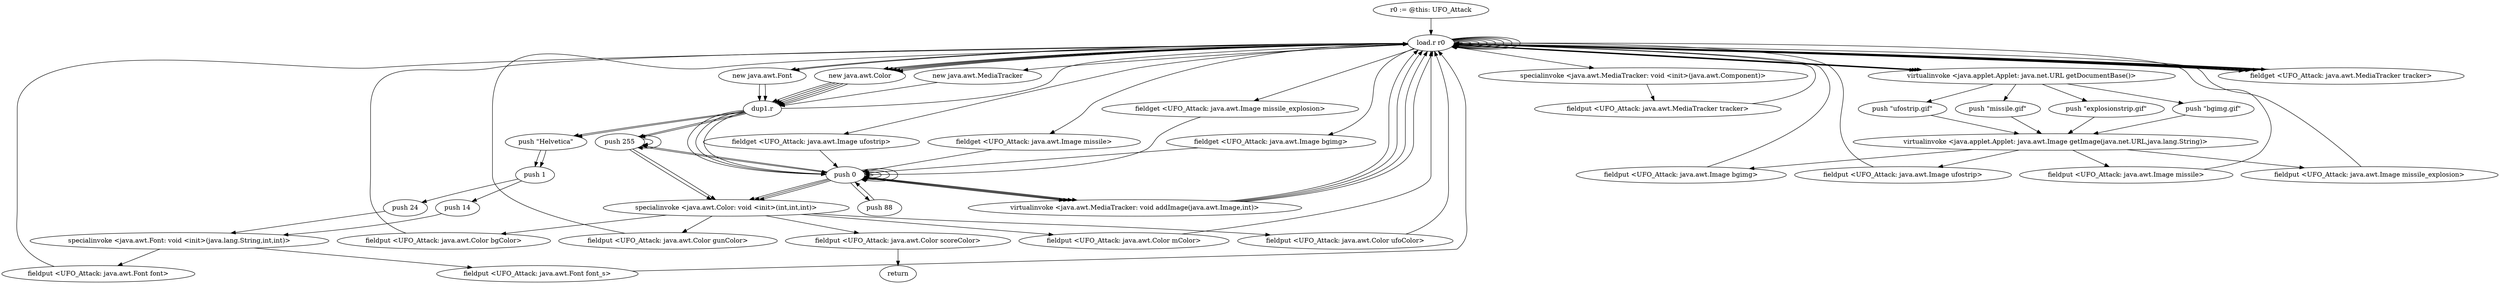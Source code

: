 digraph "" {
    "r0 := @this: UFO_Attack"
    "load.r r0"
    "r0 := @this: UFO_Attack"->"load.r r0";
    "new java.awt.MediaTracker"
    "load.r r0"->"new java.awt.MediaTracker";
    "dup1.r"
    "new java.awt.MediaTracker"->"dup1.r";
    "dup1.r"->"load.r r0";
    "specialinvoke <java.awt.MediaTracker: void <init>(java.awt.Component)>"
    "load.r r0"->"specialinvoke <java.awt.MediaTracker: void <init>(java.awt.Component)>";
    "fieldput <UFO_Attack: java.awt.MediaTracker tracker>"
    "specialinvoke <java.awt.MediaTracker: void <init>(java.awt.Component)>"->"fieldput <UFO_Attack: java.awt.MediaTracker tracker>";
    "fieldput <UFO_Attack: java.awt.MediaTracker tracker>"->"load.r r0";
    "load.r r0"->"load.r r0";
    "load.r r0"->"load.r r0";
    "virtualinvoke <java.applet.Applet: java.net.URL getDocumentBase()>"
    "load.r r0"->"virtualinvoke <java.applet.Applet: java.net.URL getDocumentBase()>";
    "push \"bgimg.gif\""
    "virtualinvoke <java.applet.Applet: java.net.URL getDocumentBase()>"->"push \"bgimg.gif\"";
    "virtualinvoke <java.applet.Applet: java.awt.Image getImage(java.net.URL,java.lang.String)>"
    "push \"bgimg.gif\""->"virtualinvoke <java.applet.Applet: java.awt.Image getImage(java.net.URL,java.lang.String)>";
    "fieldput <UFO_Attack: java.awt.Image bgimg>"
    "virtualinvoke <java.applet.Applet: java.awt.Image getImage(java.net.URL,java.lang.String)>"->"fieldput <UFO_Attack: java.awt.Image bgimg>";
    "fieldput <UFO_Attack: java.awt.Image bgimg>"->"load.r r0";
    "fieldget <UFO_Attack: java.awt.MediaTracker tracker>"
    "load.r r0"->"fieldget <UFO_Attack: java.awt.MediaTracker tracker>";
    "fieldget <UFO_Attack: java.awt.MediaTracker tracker>"->"load.r r0";
    "fieldget <UFO_Attack: java.awt.Image bgimg>"
    "load.r r0"->"fieldget <UFO_Attack: java.awt.Image bgimg>";
    "push 0"
    "fieldget <UFO_Attack: java.awt.Image bgimg>"->"push 0";
    "virtualinvoke <java.awt.MediaTracker: void addImage(java.awt.Image,int)>"
    "push 0"->"virtualinvoke <java.awt.MediaTracker: void addImage(java.awt.Image,int)>";
    "virtualinvoke <java.awt.MediaTracker: void addImage(java.awt.Image,int)>"->"load.r r0";
    "load.r r0"->"load.r r0";
    "load.r r0"->"load.r r0";
    "load.r r0"->"virtualinvoke <java.applet.Applet: java.net.URL getDocumentBase()>";
    "push \"ufostrip.gif\""
    "virtualinvoke <java.applet.Applet: java.net.URL getDocumentBase()>"->"push \"ufostrip.gif\"";
    "push \"ufostrip.gif\""->"virtualinvoke <java.applet.Applet: java.awt.Image getImage(java.net.URL,java.lang.String)>";
    "fieldput <UFO_Attack: java.awt.Image ufostrip>"
    "virtualinvoke <java.applet.Applet: java.awt.Image getImage(java.net.URL,java.lang.String)>"->"fieldput <UFO_Attack: java.awt.Image ufostrip>";
    "fieldput <UFO_Attack: java.awt.Image ufostrip>"->"load.r r0";
    "load.r r0"->"fieldget <UFO_Attack: java.awt.MediaTracker tracker>";
    "fieldget <UFO_Attack: java.awt.MediaTracker tracker>"->"load.r r0";
    "fieldget <UFO_Attack: java.awt.Image ufostrip>"
    "load.r r0"->"fieldget <UFO_Attack: java.awt.Image ufostrip>";
    "fieldget <UFO_Attack: java.awt.Image ufostrip>"->"push 0";
    "push 0"->"virtualinvoke <java.awt.MediaTracker: void addImage(java.awt.Image,int)>";
    "virtualinvoke <java.awt.MediaTracker: void addImage(java.awt.Image,int)>"->"load.r r0";
    "load.r r0"->"load.r r0";
    "load.r r0"->"load.r r0";
    "load.r r0"->"virtualinvoke <java.applet.Applet: java.net.URL getDocumentBase()>";
    "push \"missile.gif\""
    "virtualinvoke <java.applet.Applet: java.net.URL getDocumentBase()>"->"push \"missile.gif\"";
    "push \"missile.gif\""->"virtualinvoke <java.applet.Applet: java.awt.Image getImage(java.net.URL,java.lang.String)>";
    "fieldput <UFO_Attack: java.awt.Image missile>"
    "virtualinvoke <java.applet.Applet: java.awt.Image getImage(java.net.URL,java.lang.String)>"->"fieldput <UFO_Attack: java.awt.Image missile>";
    "fieldput <UFO_Attack: java.awt.Image missile>"->"load.r r0";
    "load.r r0"->"fieldget <UFO_Attack: java.awt.MediaTracker tracker>";
    "fieldget <UFO_Attack: java.awt.MediaTracker tracker>"->"load.r r0";
    "fieldget <UFO_Attack: java.awt.Image missile>"
    "load.r r0"->"fieldget <UFO_Attack: java.awt.Image missile>";
    "fieldget <UFO_Attack: java.awt.Image missile>"->"push 0";
    "push 0"->"virtualinvoke <java.awt.MediaTracker: void addImage(java.awt.Image,int)>";
    "virtualinvoke <java.awt.MediaTracker: void addImage(java.awt.Image,int)>"->"load.r r0";
    "load.r r0"->"load.r r0";
    "load.r r0"->"load.r r0";
    "load.r r0"->"virtualinvoke <java.applet.Applet: java.net.URL getDocumentBase()>";
    "push \"explosionstrip.gif\""
    "virtualinvoke <java.applet.Applet: java.net.URL getDocumentBase()>"->"push \"explosionstrip.gif\"";
    "push \"explosionstrip.gif\""->"virtualinvoke <java.applet.Applet: java.awt.Image getImage(java.net.URL,java.lang.String)>";
    "fieldput <UFO_Attack: java.awt.Image missile_explosion>"
    "virtualinvoke <java.applet.Applet: java.awt.Image getImage(java.net.URL,java.lang.String)>"->"fieldput <UFO_Attack: java.awt.Image missile_explosion>";
    "fieldput <UFO_Attack: java.awt.Image missile_explosion>"->"load.r r0";
    "load.r r0"->"fieldget <UFO_Attack: java.awt.MediaTracker tracker>";
    "fieldget <UFO_Attack: java.awt.MediaTracker tracker>"->"load.r r0";
    "fieldget <UFO_Attack: java.awt.Image missile_explosion>"
    "load.r r0"->"fieldget <UFO_Attack: java.awt.Image missile_explosion>";
    "fieldget <UFO_Attack: java.awt.Image missile_explosion>"->"push 0";
    "push 0"->"virtualinvoke <java.awt.MediaTracker: void addImage(java.awt.Image,int)>";
    "virtualinvoke <java.awt.MediaTracker: void addImage(java.awt.Image,int)>"->"load.r r0";
    "new java.awt.Font"
    "load.r r0"->"new java.awt.Font";
    "new java.awt.Font"->"dup1.r";
    "push \"Helvetica\""
    "dup1.r"->"push \"Helvetica\"";
    "push 1"
    "push \"Helvetica\""->"push 1";
    "push 24"
    "push 1"->"push 24";
    "specialinvoke <java.awt.Font: void <init>(java.lang.String,int,int)>"
    "push 24"->"specialinvoke <java.awt.Font: void <init>(java.lang.String,int,int)>";
    "fieldput <UFO_Attack: java.awt.Font font>"
    "specialinvoke <java.awt.Font: void <init>(java.lang.String,int,int)>"->"fieldput <UFO_Attack: java.awt.Font font>";
    "fieldput <UFO_Attack: java.awt.Font font>"->"load.r r0";
    "load.r r0"->"new java.awt.Font";
    "new java.awt.Font"->"dup1.r";
    "dup1.r"->"push \"Helvetica\"";
    "push \"Helvetica\""->"push 1";
    "push 14"
    "push 1"->"push 14";
    "push 14"->"specialinvoke <java.awt.Font: void <init>(java.lang.String,int,int)>";
    "fieldput <UFO_Attack: java.awt.Font font_s>"
    "specialinvoke <java.awt.Font: void <init>(java.lang.String,int,int)>"->"fieldput <UFO_Attack: java.awt.Font font_s>";
    "fieldput <UFO_Attack: java.awt.Font font_s>"->"load.r r0";
    "new java.awt.Color"
    "load.r r0"->"new java.awt.Color";
    "new java.awt.Color"->"dup1.r";
    "dup1.r"->"push 0";
    "push 0"->"push 0";
    "push 0"->"push 0";
    "specialinvoke <java.awt.Color: void <init>(int,int,int)>"
    "push 0"->"specialinvoke <java.awt.Color: void <init>(int,int,int)>";
    "fieldput <UFO_Attack: java.awt.Color bgColor>"
    "specialinvoke <java.awt.Color: void <init>(int,int,int)>"->"fieldput <UFO_Attack: java.awt.Color bgColor>";
    "fieldput <UFO_Attack: java.awt.Color bgColor>"->"load.r r0";
    "load.r r0"->"new java.awt.Color";
    "new java.awt.Color"->"dup1.r";
    "dup1.r"->"push 0";
    "push 88"
    "push 0"->"push 88";
    "push 88"->"push 0";
    "push 0"->"specialinvoke <java.awt.Color: void <init>(int,int,int)>";
    "fieldput <UFO_Attack: java.awt.Color gunColor>"
    "specialinvoke <java.awt.Color: void <init>(int,int,int)>"->"fieldput <UFO_Attack: java.awt.Color gunColor>";
    "fieldput <UFO_Attack: java.awt.Color gunColor>"->"load.r r0";
    "load.r r0"->"new java.awt.Color";
    "new java.awt.Color"->"dup1.r";
    "push 255"
    "dup1.r"->"push 255";
    "push 255"->"push 255";
    "push 255"->"push 255";
    "push 255"->"specialinvoke <java.awt.Color: void <init>(int,int,int)>";
    "fieldput <UFO_Attack: java.awt.Color mColor>"
    "specialinvoke <java.awt.Color: void <init>(int,int,int)>"->"fieldput <UFO_Attack: java.awt.Color mColor>";
    "fieldput <UFO_Attack: java.awt.Color mColor>"->"load.r r0";
    "load.r r0"->"new java.awt.Color";
    "new java.awt.Color"->"dup1.r";
    "dup1.r"->"push 255";
    "push 255"->"push 0";
    "push 0"->"push 0";
    "push 0"->"specialinvoke <java.awt.Color: void <init>(int,int,int)>";
    "fieldput <UFO_Attack: java.awt.Color ufoColor>"
    "specialinvoke <java.awt.Color: void <init>(int,int,int)>"->"fieldput <UFO_Attack: java.awt.Color ufoColor>";
    "fieldput <UFO_Attack: java.awt.Color ufoColor>"->"load.r r0";
    "load.r r0"->"new java.awt.Color";
    "new java.awt.Color"->"dup1.r";
    "dup1.r"->"push 0";
    "push 0"->"push 0";
    "push 0"->"push 255";
    "push 255"->"specialinvoke <java.awt.Color: void <init>(int,int,int)>";
    "fieldput <UFO_Attack: java.awt.Color scoreColor>"
    "specialinvoke <java.awt.Color: void <init>(int,int,int)>"->"fieldput <UFO_Attack: java.awt.Color scoreColor>";
    "return"
    "fieldput <UFO_Attack: java.awt.Color scoreColor>"->"return";
}
